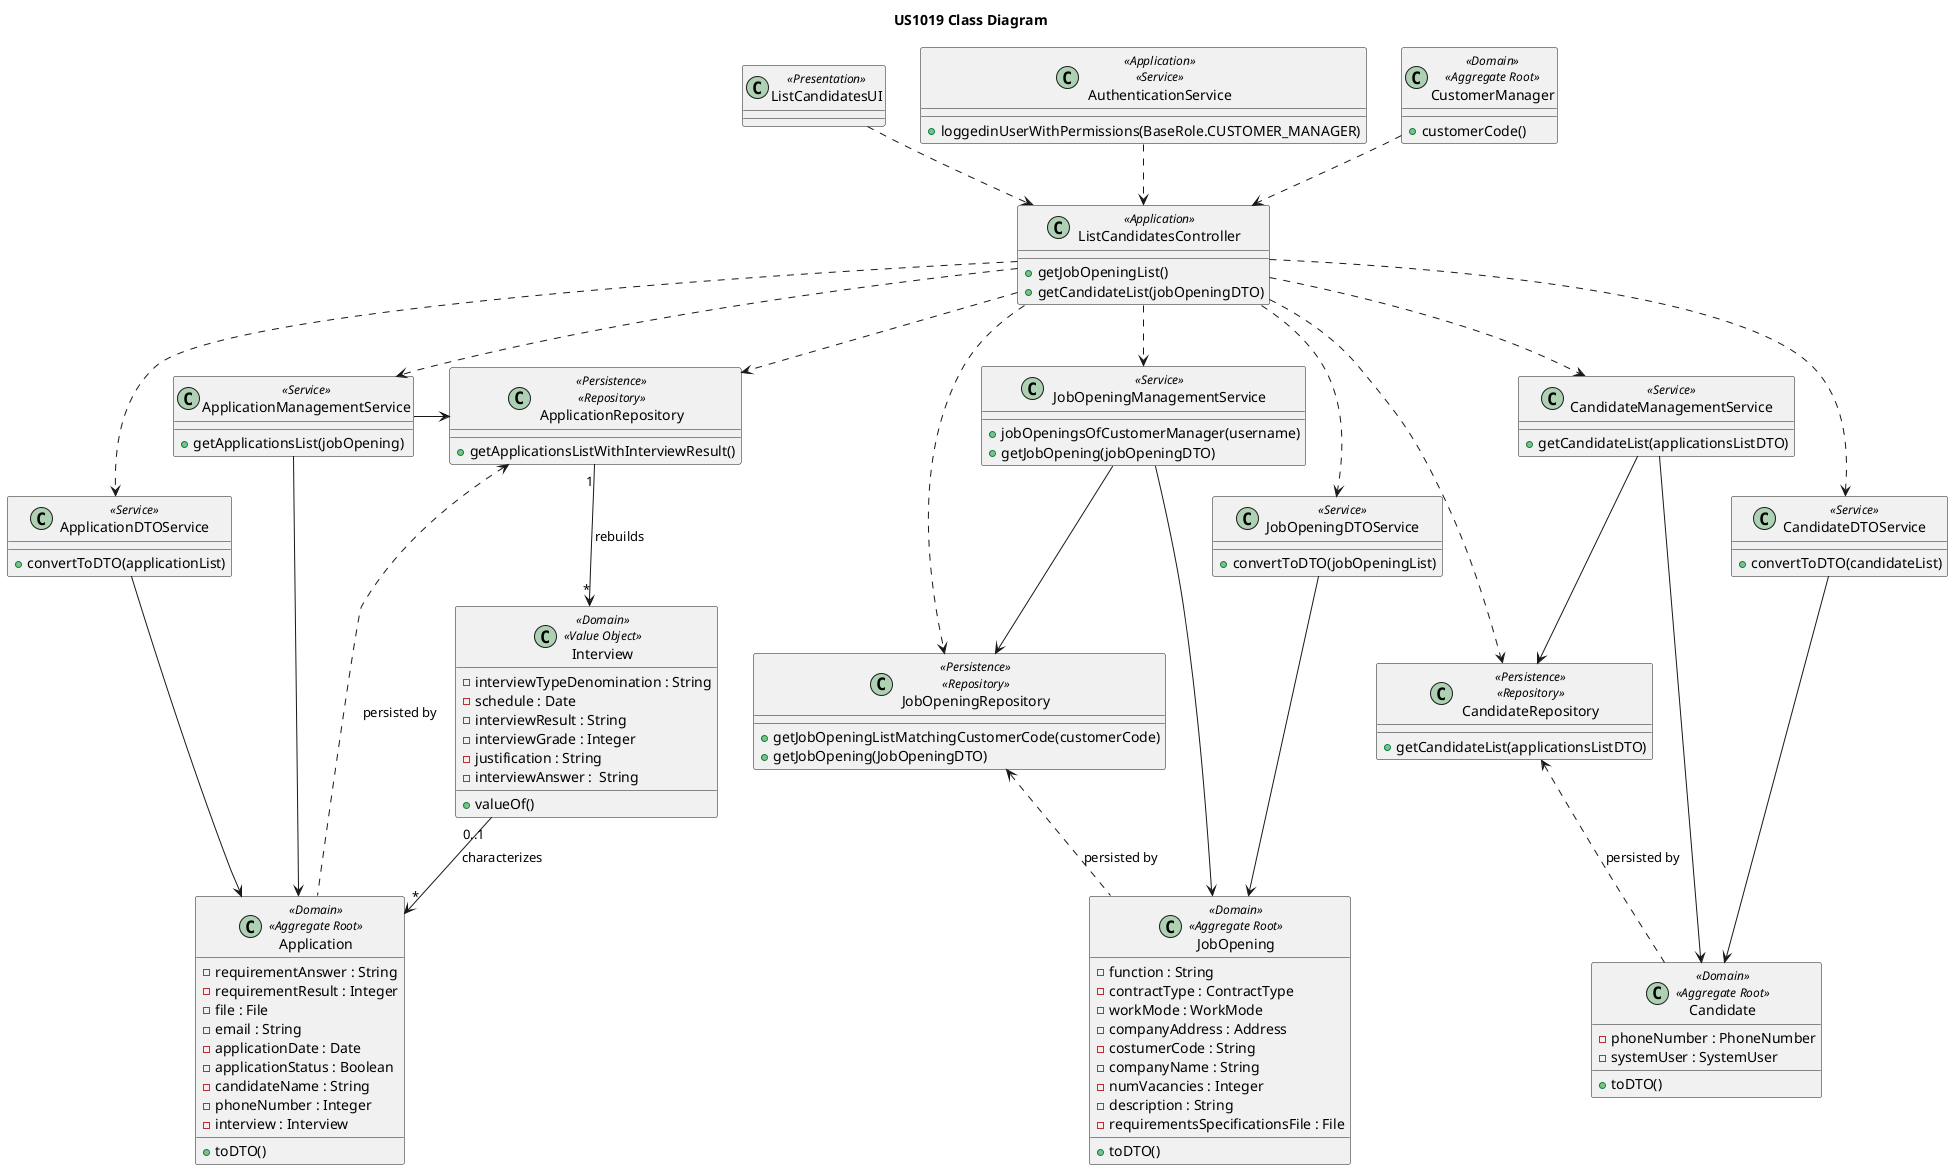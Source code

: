 @startuml US1019_CD
title US1019 Class Diagram

'package "Presentation" {
    class ListCandidatesUI <<Presentation>> {
    }
'}

'package "Application" {
    class ListCandidatesController <<Application>> {
        + getJobOpeningList()
        + getCandidateList(jobOpeningDTO)
    }
'}

class JobOpeningManagementService <<Service>> {
    + jobOpeningsOfCustomerManager(username)
    + getJobOpening(jobOpeningDTO)
}

class JobOpeningDTOService <<Service>> {
    + convertToDTO(jobOpeningList)
}

class ApplicationManagementService <<Service>> {
    + getApplicationsList(jobOpening)
}

class ApplicationDTOService <<Service>> {
    + convertToDTO(applicationList)
}

class CandidateManagementService <<Service>> {
    + getCandidateList(applicationsListDTO)
}

class CandidateDTOService <<Service>> {
    + convertToDTO(candidateList)
}


    class AuthenticationService <<Application>> <<Service>> {
        + loggedinUserWithPermissions(BaseRole.CUSTOMER_MANAGER)

    }

    class CustomerManager <<Domain>> <<Aggregate Root>> {
        + customerCode()
    }

    class Candidate <<Domain>> <<Aggregate Root>> {
        - phoneNumber : PhoneNumber
        - systemUser : SystemUser
        + toDTO()
    }

    class JobOpening <<Domain>> <<Aggregate Root>> {
        - function : String
        - contractType : ContractType
        - workMode : WorkMode
        - companyAddress : Address
        - costumerCode : String
        - companyName : String
        - numVacancies : Integer
        - description : String
        - requirementsSpecificationsFile : File
        + toDTO()
    }

    class Application <<Domain>> <<Aggregate Root>> {
        - requirementAnswer : String
        - requirementResult : Integer
        - file : File
        - email : String
        - applicationDate : Date
        - applicationStatus : Boolean
        - candidateName : String
        - phoneNumber : Integer
        - interview : Interview
        + toDTO()
    }

    class Interview <<Domain>> <<Value Object>> {
        - interviewTypeDenomination : String
        - schedule : Date
        - interviewResult : String
        - interviewGrade : Integer
        - justification : String
        - interviewAnswer :  String
        + valueOf()
    }
'}

'package "Persistence" {
    class JobOpeningRepository <<Persistence>> <<Repository>> {
        + getJobOpeningListMatchingCustomerCode(customerCode)
        + getJobOpening(JobOpeningDTO)
    }

    class ApplicationRepository <<Persistence>> <<Repository>> {
        + getApplicationsListWithInterviewResult()
    }

    class CandidateRepository <<Persistence>> <<Repository>> {
        + getCandidateList(applicationsListDTO)
    }
'}

' Associations
CustomerManager ..> ListCandidatesController
ListCandidatesUI ..> ListCandidatesController
ListCandidatesController ..> JobOpeningRepository
ListCandidatesController ..> ApplicationRepository
ListCandidatesController ..> CandidateRepository
ListCandidatesController ..> ApplicationManagementService
ListCandidatesController ..> JobOpeningManagementService
ListCandidatesController ..> JobOpeningDTOService
ListCandidatesController ..> ApplicationDTOService
ListCandidatesController ..> CandidateManagementService
ListCandidatesController ..> CandidateDTOService

' Domain Layer
Interview "0..1" --> "*" Application : characterizes
JobOpeningManagementService --> JobOpeningRepository
JobOpeningManagementService --> JobOpening
ApplicationManagementService -> Application
ApplicationManagementService -> ApplicationRepository
ApplicationDTOService -> Application
JobOpeningDTOService --> JobOpening
CandidateManagementService --> CandidateRepository
CandidateManagementService --> Candidate
CandidateDTOService --> Candidate

' Persistence Layer
JobOpeningRepository <.. JobOpening : persisted by

ApplicationRepository <.. Application : persisted by
ApplicationRepository "1" --> "*" Interview : rebuilds

CandidateRepository <.. Candidate : persisted by


' Authentication
AuthenticationService ..> ListCandidatesController

@enduml
